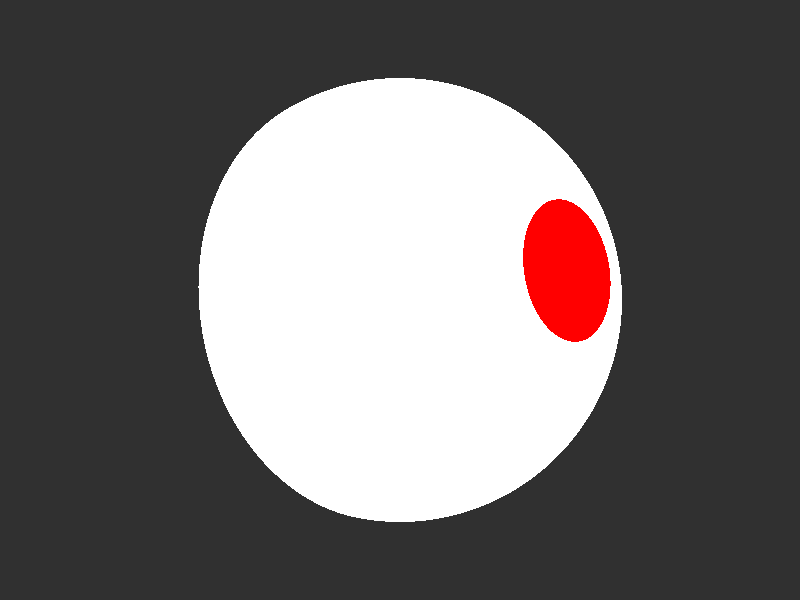 // This work is licensed under the Creative Commons Attribution 3.0 Unported License.
// To view a copy of this license, visit http://creativecommons.org/licenses/by/3.0/
// or send a letter to Creative Commons, 444 Castro Street, Suite 900, Mountain View,
// California, 94041, USA.

// Persistence Of Vision raytracer version 3.5 sample file.
//
// -w320 -h240
// -w800 -h600 +a0.3

// Persistence Of Vision Raytracer
// By Alexander Enzmann

/* sample quartic scene file written by Alexander Enzmann */
#version  3.7;
global_settings { 
  assumed_gamma 1.0
}

#include "shapes.inc"
#include "colors.inc"
#include "textures.inc"

/*
  Folium - a plane with an oogah horn installed (?) or maybe a sassy
           olive sticking out it's pimento!
*/

intersection {
   quartic {
     < 0.0,  0.0,  0.0,   0.0, 0.0,  0.0,  0.0,  0.0,  0.0, 2.0,
       0.0,  0.0, -3.0,   0.0, 0.0,  0.0,  0.0, -3.0,  0.0, 0.0,
       0.0,  0.0,  0.0,   0.0, 0.0,  1.0,  0.0,  0.0,  0.0, 0.0,
       0.0,  0.0,  1.0,   0.0, 0.0 >

       texture {
          pigment { Red }
          finish {
             phong 1.0
             phong_size 10
             ambient 0.2
             diffuse 0.8
          }
       }
   }

   sphere {
      <0, 0, 0>, 10
      texture { pigment { Clear } }
   }

   bounded_by { sphere { <0, 0, 0>, 11 } }
   rotate <0, 50, 10>
   translate 20*z
}

camera {
   location  <0.0, 0.0,-10.0>
   angle 65
   right     x*image_width/image_height
}

light_source { <-200, 300, -300>  colour White }

background { color rgb<1,1,1>*0.03 } 
 
